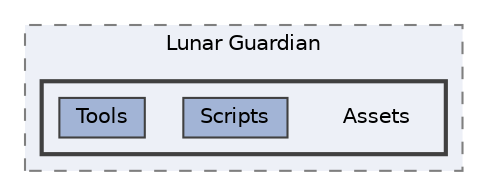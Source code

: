 digraph "Kodiky/Unity/Lunar Guardian/Assets"
{
 // LATEX_PDF_SIZE
  bgcolor="transparent";
  edge [fontname=Helvetica,fontsize=10,labelfontname=Helvetica,labelfontsize=10];
  node [fontname=Helvetica,fontsize=10,shape=box,height=0.2,width=0.4];
  compound=true
  subgraph clusterdir_c9fb9ed763b63f86009b7c8a68071acd {
    graph [ bgcolor="#edf0f7", pencolor="grey50", label="Lunar Guardian", fontname=Helvetica,fontsize=10 style="filled,dashed", URL="dir_c9fb9ed763b63f86009b7c8a68071acd.html",tooltip=""]
  subgraph clusterdir_e1370fc888e0fa364d251316f73f4765 {
    graph [ bgcolor="#edf0f7", pencolor="grey25", label="", fontname=Helvetica,fontsize=10 style="filled,bold", URL="dir_e1370fc888e0fa364d251316f73f4765.html",tooltip=""]
    dir_e1370fc888e0fa364d251316f73f4765 [shape=plaintext, label="Assets"];
  dir_eafa3ede844cebaea84dd2aa4dbee8b8 [label="Scripts", fillcolor="#a2b4d6", color="grey25", style="filled", URL="dir_eafa3ede844cebaea84dd2aa4dbee8b8.html",tooltip=""];
  dir_7fbb1baf6faa87cccabc0cd605e2052a [label="Tools", fillcolor="#a2b4d6", color="grey25", style="filled", URL="dir_7fbb1baf6faa87cccabc0cd605e2052a.html",tooltip=""];
  }
  }
}
